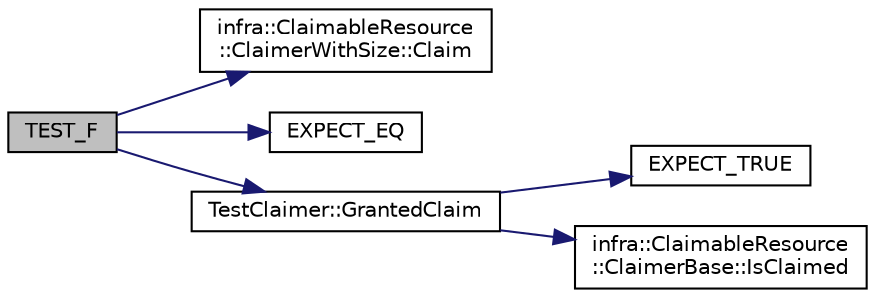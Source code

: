 digraph "TEST_F"
{
 // INTERACTIVE_SVG=YES
  edge [fontname="Helvetica",fontsize="10",labelfontname="Helvetica",labelfontsize="10"];
  node [fontname="Helvetica",fontsize="10",shape=record];
  rankdir="LR";
  Node11 [label="TEST_F",height=0.2,width=0.4,color="black", fillcolor="grey75", style="filled", fontcolor="black"];
  Node11 -> Node12 [color="midnightblue",fontsize="10",style="solid",fontname="Helvetica"];
  Node12 [label="infra::ClaimableResource\l::ClaimerWithSize::Claim",height=0.2,width=0.4,color="black", fillcolor="white", style="filled",URL="$d7/d6a/classinfra_1_1_claimable_resource_1_1_claimer_with_size.html#a200bb965a4899ff2ecbbf7b3cd15c5a7"];
  Node11 -> Node13 [color="midnightblue",fontsize="10",style="solid",fontname="Helvetica"];
  Node13 [label="EXPECT_EQ",height=0.2,width=0.4,color="black", fillcolor="white", style="filled",URL="$d6/def/_test_json_8cpp.html#a82745227e2f0a8edbb4ae630d88a8e86"];
  Node11 -> Node14 [color="midnightblue",fontsize="10",style="solid",fontname="Helvetica"];
  Node14 [label="TestClaimer::GrantedClaim",height=0.2,width=0.4,color="black", fillcolor="white", style="filled",URL="$d4/d1d/class_test_claimer.html#aa0cc92eb5130466c3fa519a91a6dc5d5"];
  Node14 -> Node15 [color="midnightblue",fontsize="10",style="solid",fontname="Helvetica"];
  Node15 [label="EXPECT_TRUE",height=0.2,width=0.4,color="black", fillcolor="white", style="filled",URL="$d6/def/_test_json_8cpp.html#a84dbe6e62bbec23a120a258315c7b6dc"];
  Node14 -> Node16 [color="midnightblue",fontsize="10",style="solid",fontname="Helvetica"];
  Node16 [label="infra::ClaimableResource\l::ClaimerBase::IsClaimed",height=0.2,width=0.4,color="black", fillcolor="white", style="filled",URL="$da/d20/classinfra_1_1_claimable_resource_1_1_claimer_base.html#addb12ac8f0dfa221e267895cfb55994b"];
}
